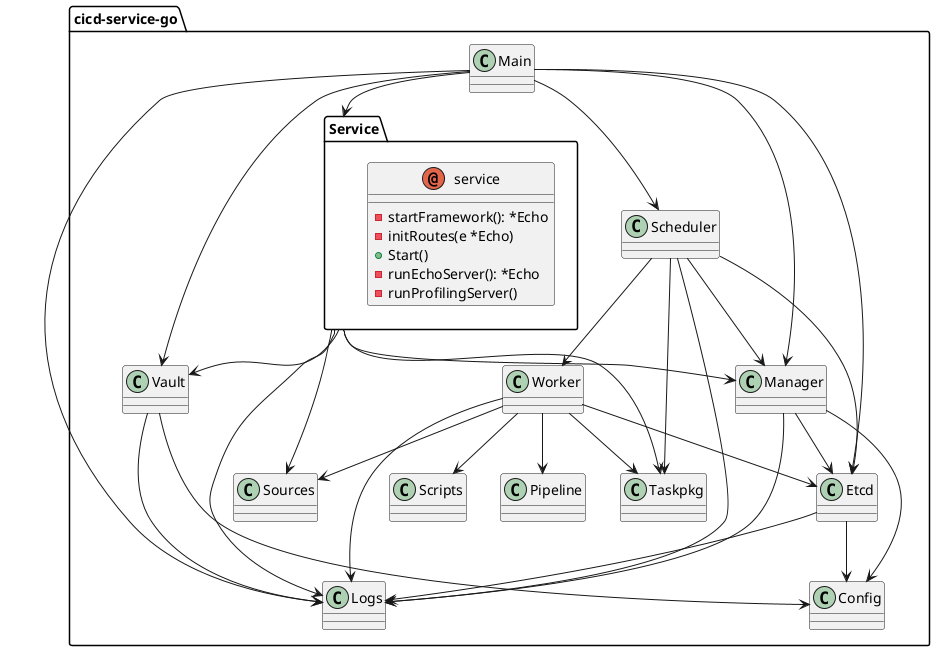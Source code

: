 @startuml
package "cicd-service-go" {
'    package "Main" {
        class Main
'    }

'    package "Scheduler" {
        class Scheduler
'    }

'    package "Manager" {
        class Manager
'    }

package Service{
annotation service {


-startFramework(): *Echo
-initRoutes(e *Echo)
+Start()
-runEchoServer(): *Echo
-runProfilingServer()
}
}

'    package "Worker" {
        class Worker
'    }

'    package "Taskpkg" {
        class Taskpkg
'    }

'    package "Pipeline" {
        class Pipeline
'    }

'    package "Scripts" {
        class Scripts
'    }

'    package "Sources" {
        class Sources
'    }

'    package "Etcd" {
        class Etcd
'    }

'    package "Vault" {
        class Vault
'    }

'    package "Logs" {
        class Logs
'    }

'    package "Config" {
        class Config
'    }

    Main --> Scheduler
    Main --> Manager
    Main --> Service
    Main --> Logs
    Main --> Vault
    Main --> Etcd

    Etcd --> Config
    Etcd --> Logs

    Vault --> Config
    Vault --> Logs

    Manager --> Etcd
    Manager --> Logs
    Manager --> Config

    Scheduler --> Worker
    Scheduler --> Taskpkg
    Scheduler --> Manager
    Scheduler --> Etcd
    Scheduler --> Logs

    Service --> Sources
    Service --> Taskpkg
    Service --> Manager
    Service --> Logs
    Service --> Vault

    Worker --> Sources
    Worker --> Taskpkg
    Worker --> Pipeline
    Worker --> Scripts
    Worker --> Etcd
    Worker --> Logs
}

@enduml
